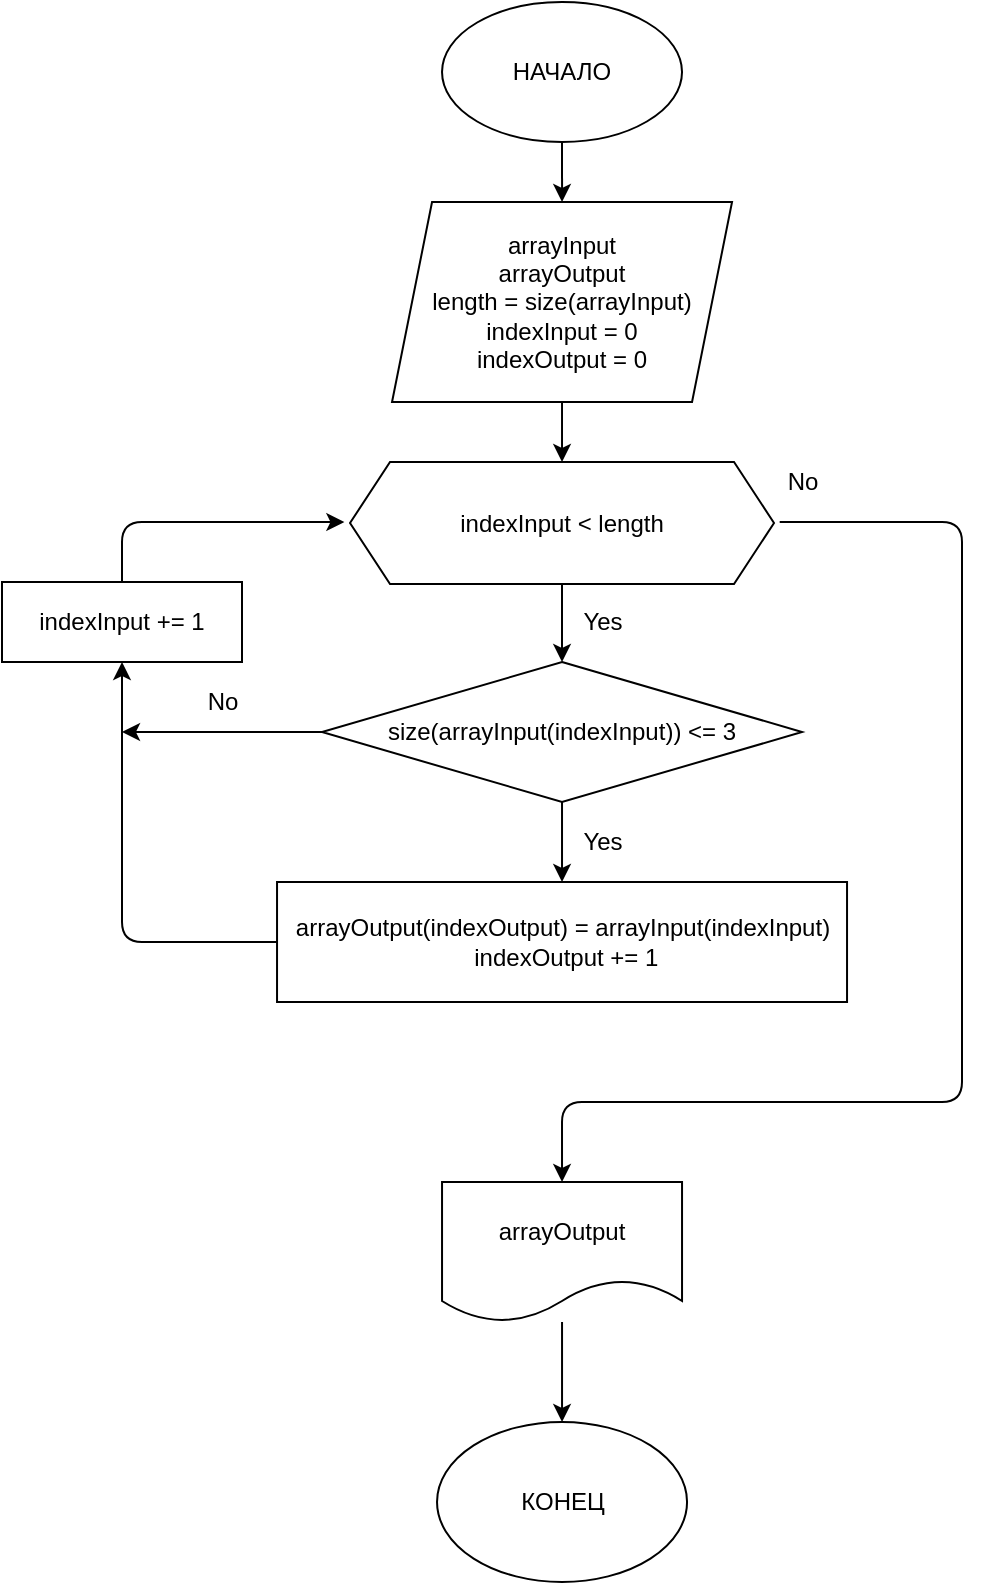 <mxfile>
    <diagram id="BAvtOBL78AR0VHSxsK5D" name="Страница 1">
        <mxGraphModel dx="1204" dy="400" grid="0" gridSize="10" guides="1" tooltips="1" connect="1" arrows="1" fold="1" page="1" pageScale="1" pageWidth="827" pageHeight="1169" math="0" shadow="0">
            <root>
                <mxCell id="0"/>
                <mxCell id="1" parent="0"/>
                <mxCell id="4" style="edgeStyle=none;html=1;exitX=0.5;exitY=1;exitDx=0;exitDy=0;entryX=0.5;entryY=0;entryDx=0;entryDy=0;" parent="1" source="2" target="3" edge="1">
                    <mxGeometry relative="1" as="geometry"/>
                </mxCell>
                <mxCell id="2" value="НАЧАЛО" style="ellipse;whiteSpace=wrap;html=1;" parent="1" vertex="1">
                    <mxGeometry x="340.01" y="50" width="120" height="70" as="geometry"/>
                </mxCell>
                <mxCell id="7" style="edgeStyle=none;html=1;entryX=0.5;entryY=0;entryDx=0;entryDy=0;" parent="1" source="3" edge="1">
                    <mxGeometry relative="1" as="geometry">
                        <mxPoint x="400.015" y="280" as="targetPoint"/>
                    </mxGeometry>
                </mxCell>
                <mxCell id="3" value="arrayInput&lt;br&gt;arrayOutput&lt;br&gt;length = size(arrayInput)&lt;br&gt;indexInput = 0&lt;br&gt;indexOutput = 0" style="shape=parallelogram;perimeter=parallelogramPerimeter;whiteSpace=wrap;html=1;fixedSize=1;" parent="1" vertex="1">
                    <mxGeometry x="315.02" y="150" width="170" height="100" as="geometry"/>
                </mxCell>
                <mxCell id="12" style="edgeStyle=none;html=1;exitX=0.5;exitY=1;exitDx=0;exitDy=0;entryX=0.5;entryY=0;entryDx=0;entryDy=0;" parent="1" target="10" edge="1">
                    <mxGeometry relative="1" as="geometry">
                        <mxPoint x="400.015" y="340" as="sourcePoint"/>
                    </mxGeometry>
                </mxCell>
                <mxCell id="28" style="edgeStyle=none;html=1;entryX=0.5;entryY=0;entryDx=0;entryDy=0;" parent="1" target="27" edge="1">
                    <mxGeometry relative="1" as="geometry">
                        <Array as="points">
                            <mxPoint x="600" y="310"/>
                            <mxPoint x="600" y="600"/>
                            <mxPoint x="400" y="600"/>
                        </Array>
                        <mxPoint x="508.84" y="310" as="sourcePoint"/>
                    </mxGeometry>
                </mxCell>
                <mxCell id="14" style="edgeStyle=none;html=1;exitX=0.5;exitY=1;exitDx=0;exitDy=0;" parent="1" source="10" target="13" edge="1">
                    <mxGeometry relative="1" as="geometry"/>
                </mxCell>
                <mxCell id="26" style="edgeStyle=none;html=1;" parent="1" source="10" edge="1">
                    <mxGeometry relative="1" as="geometry">
                        <mxPoint x="180" y="415" as="targetPoint"/>
                    </mxGeometry>
                </mxCell>
                <mxCell id="10" value="&lt;span&gt;size(arrayInput(&lt;/span&gt;indexInput&lt;span&gt;)) &amp;lt;= 3&lt;/span&gt;" style="rhombus;whiteSpace=wrap;html=1;" parent="1" vertex="1">
                    <mxGeometry x="280.01" y="380" width="240" height="70" as="geometry"/>
                </mxCell>
                <mxCell id="25" style="edgeStyle=none;html=1;entryX=0.5;entryY=1;entryDx=0;entryDy=0;" parent="1" source="13" target="20" edge="1">
                    <mxGeometry relative="1" as="geometry">
                        <mxPoint x="180" y="410" as="targetPoint"/>
                        <Array as="points">
                            <mxPoint x="180" y="520"/>
                        </Array>
                    </mxGeometry>
                </mxCell>
                <mxCell id="13" value="arrayOutput(indexOutput) = arrayInput(indexInput)&lt;br&gt;&amp;nbsp;&lt;span&gt;indexOutput += 1&lt;/span&gt;" style="rounded=0;whiteSpace=wrap;html=1;" parent="1" vertex="1">
                    <mxGeometry x="257.52" y="490" width="285" height="60" as="geometry"/>
                </mxCell>
                <mxCell id="17" value="Yes" style="text;html=1;align=center;verticalAlign=middle;resizable=0;points=[];autosize=1;strokeColor=none;fillColor=none;" parent="1" vertex="1">
                    <mxGeometry x="400" y="350" width="40" height="20" as="geometry"/>
                </mxCell>
                <mxCell id="19" value="Yes" style="text;html=1;align=center;verticalAlign=middle;resizable=0;points=[];autosize=1;strokeColor=none;fillColor=none;" parent="1" vertex="1">
                    <mxGeometry x="400" y="460" width="40" height="20" as="geometry"/>
                </mxCell>
                <mxCell id="23" style="edgeStyle=none;html=1;entryX=0;entryY=0.5;entryDx=0;entryDy=0;" parent="1" source="20" edge="1">
                    <mxGeometry relative="1" as="geometry">
                        <Array as="points">
                            <mxPoint x="180" y="310"/>
                        </Array>
                        <mxPoint x="291.19" y="310" as="targetPoint"/>
                    </mxGeometry>
                </mxCell>
                <mxCell id="20" value="&lt;span&gt;indexInput += 1&lt;/span&gt;" style="rounded=0;whiteSpace=wrap;html=1;" parent="1" vertex="1">
                    <mxGeometry x="120" y="340" width="120" height="40" as="geometry"/>
                </mxCell>
                <mxCell id="22" value="No" style="text;html=1;align=center;verticalAlign=middle;resizable=0;points=[];autosize=1;strokeColor=none;fillColor=none;" parent="1" vertex="1">
                    <mxGeometry x="215" y="390" width="30" height="20" as="geometry"/>
                </mxCell>
                <mxCell id="30" style="edgeStyle=none;html=1;entryX=0.5;entryY=0;entryDx=0;entryDy=0;" parent="1" source="27" target="29" edge="1">
                    <mxGeometry relative="1" as="geometry"/>
                </mxCell>
                <mxCell id="27" value="&lt;span&gt;arrayOutput&lt;/span&gt;" style="shape=document;whiteSpace=wrap;html=1;boundedLbl=1;" parent="1" vertex="1">
                    <mxGeometry x="340.02" y="640" width="120" height="70" as="geometry"/>
                </mxCell>
                <mxCell id="29" value="КОНЕЦ" style="ellipse;whiteSpace=wrap;html=1;" parent="1" vertex="1">
                    <mxGeometry x="337.51" y="760" width="125.02" height="80" as="geometry"/>
                </mxCell>
                <mxCell id="31" value="No" style="text;html=1;align=center;verticalAlign=middle;resizable=0;points=[];autosize=1;strokeColor=none;fillColor=none;" parent="1" vertex="1">
                    <mxGeometry x="505" y="280" width="30" height="20" as="geometry"/>
                </mxCell>
                <mxCell id="33" value="indexInput&amp;nbsp;&amp;lt; length" style="shape=hexagon;perimeter=hexagonPerimeter2;whiteSpace=wrap;html=1;fixedSize=1;" vertex="1" parent="1">
                    <mxGeometry x="294.01" y="280" width="212" height="61" as="geometry"/>
                </mxCell>
            </root>
        </mxGraphModel>
    </diagram>
</mxfile>